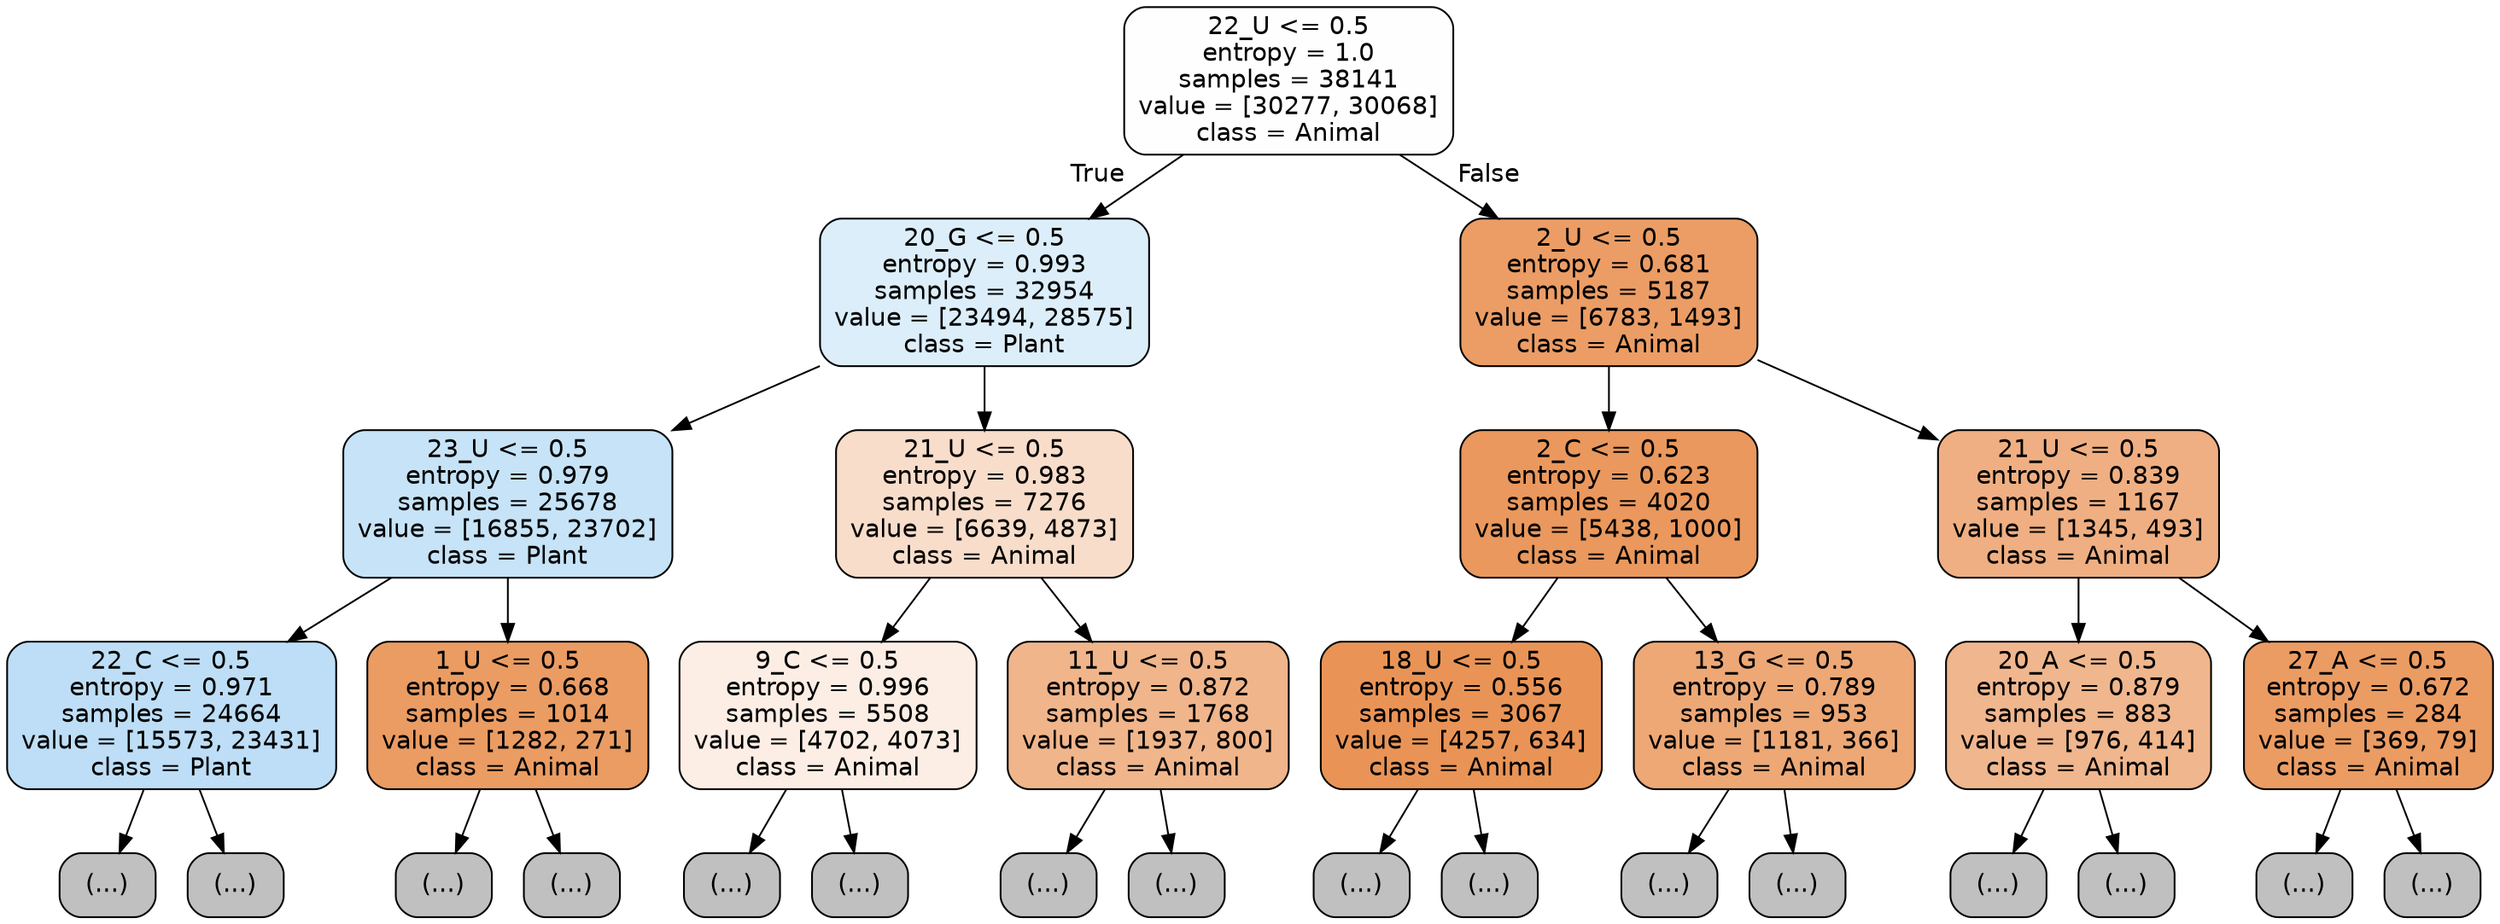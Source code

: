 digraph Tree {
node [shape=box, style="filled, rounded", color="black", fontname="helvetica"] ;
edge [fontname="helvetica"] ;
0 [label="22_U <= 0.5\nentropy = 1.0\nsamples = 38141\nvalue = [30277, 30068]\nclass = Animal", fillcolor="#fffefe"] ;
1 [label="20_G <= 0.5\nentropy = 0.993\nsamples = 32954\nvalue = [23494, 28575]\nclass = Plant", fillcolor="#dceefa"] ;
0 -> 1 [labeldistance=2.5, labelangle=45, headlabel="True"] ;
2 [label="23_U <= 0.5\nentropy = 0.979\nsamples = 25678\nvalue = [16855, 23702]\nclass = Plant", fillcolor="#c6e3f7"] ;
1 -> 2 ;
3 [label="22_C <= 0.5\nentropy = 0.971\nsamples = 24664\nvalue = [15573, 23431]\nclass = Plant", fillcolor="#bddef6"] ;
2 -> 3 ;
4 [label="(...)", fillcolor="#C0C0C0"] ;
3 -> 4 ;
9529 [label="(...)", fillcolor="#C0C0C0"] ;
3 -> 9529 ;
10728 [label="1_U <= 0.5\nentropy = 0.668\nsamples = 1014\nvalue = [1282, 271]\nclass = Animal", fillcolor="#ea9c63"] ;
2 -> 10728 ;
10729 [label="(...)", fillcolor="#C0C0C0"] ;
10728 -> 10729 ;
10948 [label="(...)", fillcolor="#C0C0C0"] ;
10728 -> 10948 ;
11137 [label="21_U <= 0.5\nentropy = 0.983\nsamples = 7276\nvalue = [6639, 4873]\nclass = Animal", fillcolor="#f8ddca"] ;
1 -> 11137 ;
11138 [label="9_C <= 0.5\nentropy = 0.996\nsamples = 5508\nvalue = [4702, 4073]\nclass = Animal", fillcolor="#fceee5"] ;
11137 -> 11138 ;
11139 [label="(...)", fillcolor="#C0C0C0"] ;
11138 -> 11139 ;
13568 [label="(...)", fillcolor="#C0C0C0"] ;
11138 -> 13568 ;
14257 [label="11_U <= 0.5\nentropy = 0.872\nsamples = 1768\nvalue = [1937, 800]\nclass = Animal", fillcolor="#f0b58b"] ;
11137 -> 14257 ;
14258 [label="(...)", fillcolor="#C0C0C0"] ;
14257 -> 14258 ;
14819 [label="(...)", fillcolor="#C0C0C0"] ;
14257 -> 14819 ;
15030 [label="2_U <= 0.5\nentropy = 0.681\nsamples = 5187\nvalue = [6783, 1493]\nclass = Animal", fillcolor="#eb9d65"] ;
0 -> 15030 [labeldistance=2.5, labelangle=-45, headlabel="False"] ;
15031 [label="2_C <= 0.5\nentropy = 0.623\nsamples = 4020\nvalue = [5438, 1000]\nclass = Animal", fillcolor="#ea985d"] ;
15030 -> 15031 ;
15032 [label="18_U <= 0.5\nentropy = 0.556\nsamples = 3067\nvalue = [4257, 634]\nclass = Animal", fillcolor="#e99456"] ;
15031 -> 15032 ;
15033 [label="(...)", fillcolor="#C0C0C0"] ;
15032 -> 15033 ;
15826 [label="(...)", fillcolor="#C0C0C0"] ;
15032 -> 15826 ;
16083 [label="13_G <= 0.5\nentropy = 0.789\nsamples = 953\nvalue = [1181, 366]\nclass = Animal", fillcolor="#eda876"] ;
15031 -> 16083 ;
16084 [label="(...)", fillcolor="#C0C0C0"] ;
16083 -> 16084 ;
16345 [label="(...)", fillcolor="#C0C0C0"] ;
16083 -> 16345 ;
16468 [label="21_U <= 0.5\nentropy = 0.839\nsamples = 1167\nvalue = [1345, 493]\nclass = Animal", fillcolor="#efaf82"] ;
15030 -> 16468 ;
16469 [label="20_A <= 0.5\nentropy = 0.879\nsamples = 883\nvalue = [976, 414]\nclass = Animal", fillcolor="#f0b68d"] ;
16468 -> 16469 ;
16470 [label="(...)", fillcolor="#C0C0C0"] ;
16469 -> 16470 ;
16771 [label="(...)", fillcolor="#C0C0C0"] ;
16469 -> 16771 ;
16892 [label="27_A <= 0.5\nentropy = 0.672\nsamples = 284\nvalue = [369, 79]\nclass = Animal", fillcolor="#eb9c63"] ;
16468 -> 16892 ;
16893 [label="(...)", fillcolor="#C0C0C0"] ;
16892 -> 16893 ;
17034 [label="(...)", fillcolor="#C0C0C0"] ;
16892 -> 17034 ;
}